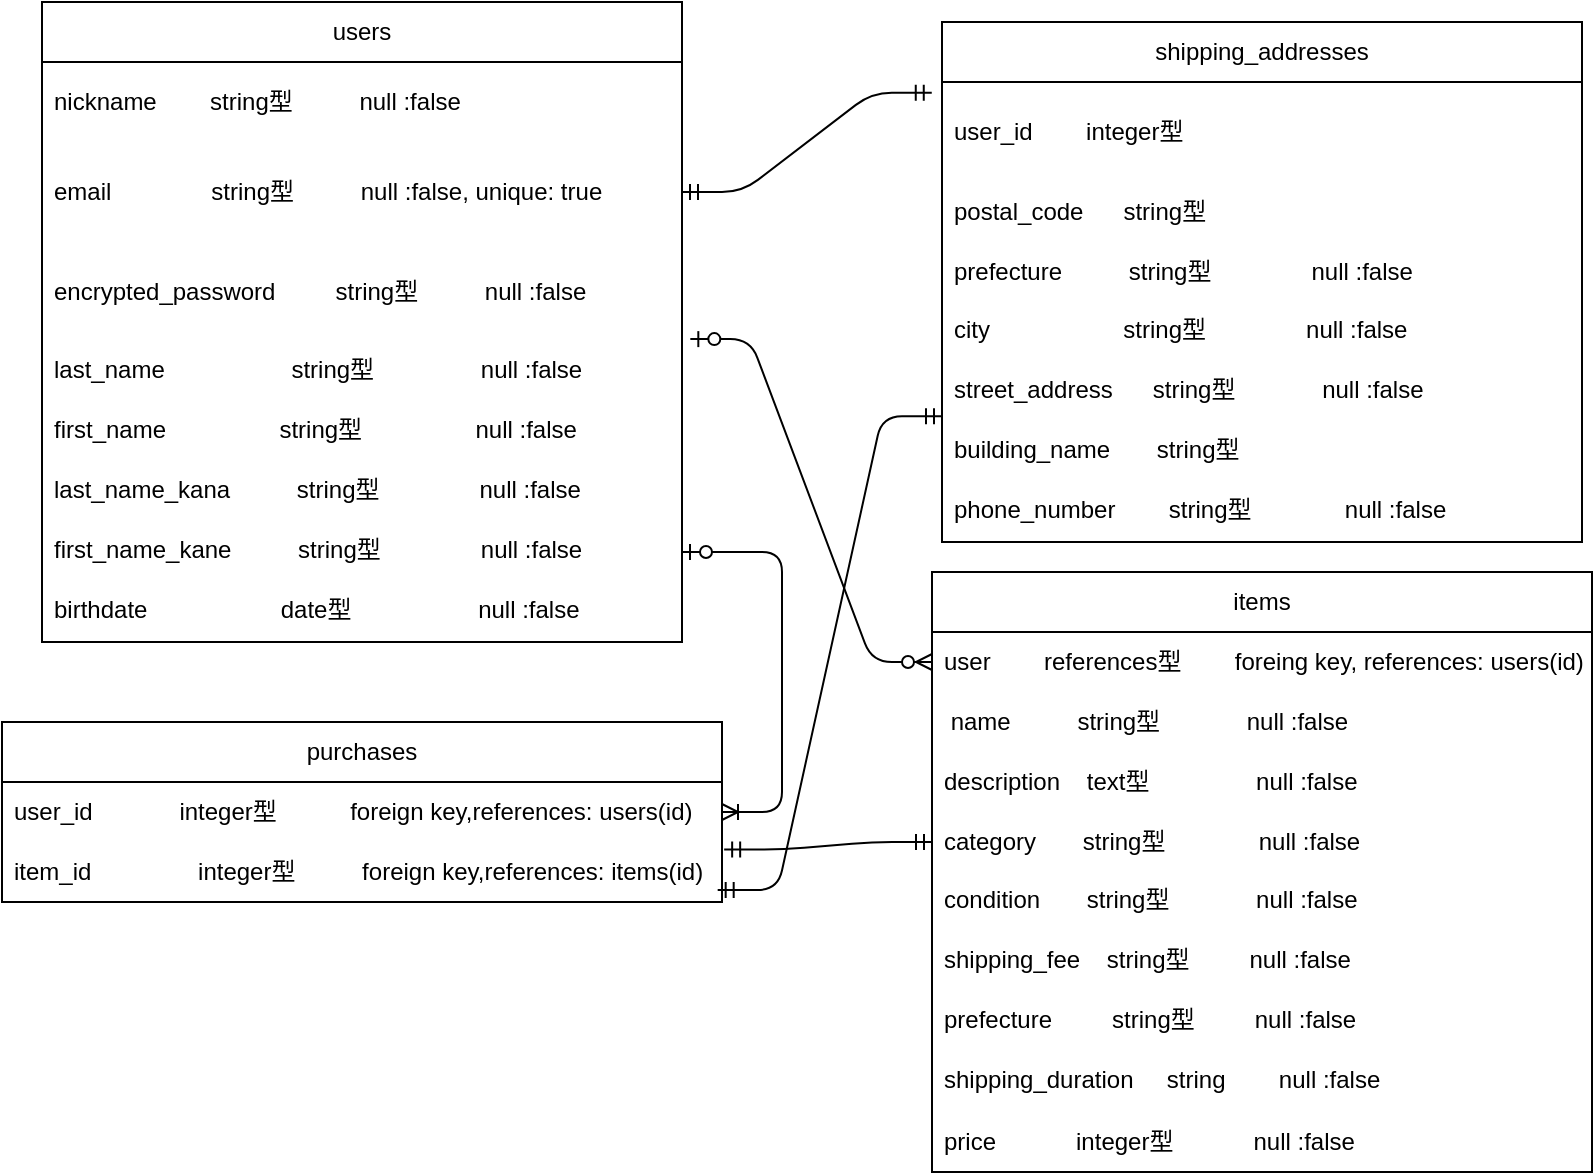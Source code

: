 <mxfile>
    <diagram id="t1-2r7Gye0JG3OHG7v47" name="ページ1">
        <mxGraphModel dx="716" dy="479" grid="1" gridSize="10" guides="1" tooltips="1" connect="1" arrows="1" fold="1" page="1" pageScale="1" pageWidth="827" pageHeight="1169" math="0" shadow="0">
            <root>
                <mxCell id="0"/>
                <mxCell id="1" parent="0"/>
                <mxCell id="iIUPyyHmebFowWRWXByO-1" value="users" style="swimlane;fontStyle=0;childLayout=stackLayout;horizontal=1;startSize=30;horizontalStack=0;resizeParent=1;resizeParentMax=0;resizeLast=0;collapsible=1;marginBottom=0;whiteSpace=wrap;html=1;" parent="1" vertex="1">
                    <mxGeometry x="40" y="90" width="320" height="320" as="geometry"/>
                </mxCell>
                <mxCell id="iIUPyyHmebFowWRWXByO-3" value="nickname&amp;nbsp; &amp;nbsp; &amp;nbsp; &amp;nbsp; string型&amp;nbsp; &amp;nbsp; &amp;nbsp; &amp;nbsp; &amp;nbsp; null :false" style="text;strokeColor=none;fillColor=none;align=left;verticalAlign=middle;spacingLeft=4;spacingRight=4;overflow=hidden;points=[[0,0.5],[1,0.5]];portConstraint=eastwest;rotatable=0;whiteSpace=wrap;html=1;" parent="iIUPyyHmebFowWRWXByO-1" vertex="1">
                    <mxGeometry y="30" width="320" height="40" as="geometry"/>
                </mxCell>
                <mxCell id="iIUPyyHmebFowWRWXByO-5" value="email&amp;nbsp; &amp;nbsp; &amp;nbsp; &amp;nbsp; &amp;nbsp; &amp;nbsp; &amp;nbsp; &amp;nbsp;string型&amp;nbsp; &amp;nbsp; &amp;nbsp; &amp;nbsp; &amp;nbsp; null :false, unique: true" style="text;strokeColor=none;fillColor=none;align=left;verticalAlign=middle;spacingLeft=4;spacingRight=4;overflow=hidden;points=[[0,0.5],[1,0.5]];portConstraint=eastwest;rotatable=0;whiteSpace=wrap;html=1;" parent="iIUPyyHmebFowWRWXByO-1" vertex="1">
                    <mxGeometry y="70" width="320" height="50" as="geometry"/>
                </mxCell>
                <mxCell id="iIUPyyHmebFowWRWXByO-6" value="encrypted_password&amp;nbsp; &amp;nbsp; &amp;nbsp; &amp;nbsp; &amp;nbsp;string型&amp;nbsp; &amp;nbsp; &amp;nbsp; &amp;nbsp; &amp;nbsp; null :false" style="text;strokeColor=none;fillColor=none;align=left;verticalAlign=middle;spacingLeft=4;spacingRight=4;overflow=hidden;points=[[0,0.5],[1,0.5]];portConstraint=eastwest;rotatable=0;whiteSpace=wrap;html=1;" parent="iIUPyyHmebFowWRWXByO-1" vertex="1">
                    <mxGeometry y="120" width="320" height="50" as="geometry"/>
                </mxCell>
                <mxCell id="2" value="last_name                   string型                null :false" style="text;strokeColor=none;fillColor=none;spacingLeft=4;spacingRight=4;overflow=hidden;rotatable=0;points=[[0,0.5],[1,0.5]];portConstraint=eastwest;fontSize=12;" parent="iIUPyyHmebFowWRWXByO-1" vertex="1">
                    <mxGeometry y="170" width="320" height="30" as="geometry"/>
                </mxCell>
                <mxCell id="3" value="first_name                 string型                 null :false" style="text;strokeColor=none;fillColor=none;spacingLeft=4;spacingRight=4;overflow=hidden;rotatable=0;points=[[0,0.5],[1,0.5]];portConstraint=eastwest;fontSize=12;" parent="iIUPyyHmebFowWRWXByO-1" vertex="1">
                    <mxGeometry y="200" width="320" height="30" as="geometry"/>
                </mxCell>
                <mxCell id="4" value="last_name_kana          string型               null :false" style="text;strokeColor=none;fillColor=none;spacingLeft=4;spacingRight=4;overflow=hidden;rotatable=0;points=[[0,0.5],[1,0.5]];portConstraint=eastwest;fontSize=12;" parent="iIUPyyHmebFowWRWXByO-1" vertex="1">
                    <mxGeometry y="230" width="320" height="30" as="geometry"/>
                </mxCell>
                <mxCell id="5" value="first_name_kane          string型               null :false" style="text;strokeColor=none;fillColor=none;spacingLeft=4;spacingRight=4;overflow=hidden;rotatable=0;points=[[0,0.5],[1,0.5]];portConstraint=eastwest;fontSize=12;" parent="iIUPyyHmebFowWRWXByO-1" vertex="1">
                    <mxGeometry y="260" width="320" height="30" as="geometry"/>
                </mxCell>
                <mxCell id="6" value="birthdate                    date型                   null :false" style="text;strokeColor=none;fillColor=none;spacingLeft=4;spacingRight=4;overflow=hidden;rotatable=0;points=[[0,0.5],[1,0.5]];portConstraint=eastwest;fontSize=12;" parent="iIUPyyHmebFowWRWXByO-1" vertex="1">
                    <mxGeometry y="290" width="320" height="30" as="geometry"/>
                </mxCell>
                <mxCell id="zZS-cUGNr6IUuFPSF_HT-1" value="items" style="swimlane;fontStyle=0;childLayout=stackLayout;horizontal=1;startSize=30;horizontalStack=0;resizeParent=1;resizeParentMax=0;resizeLast=0;collapsible=1;marginBottom=0;whiteSpace=wrap;html=1;" parent="1" vertex="1">
                    <mxGeometry x="485" y="375" width="330" height="300" as="geometry"/>
                </mxCell>
                <mxCell id="zZS-cUGNr6IUuFPSF_HT-3" value="user&amp;nbsp; &amp;nbsp; &amp;nbsp; &amp;nbsp; references型&amp;nbsp; &amp;nbsp; &amp;nbsp; &amp;nbsp; foreing key, references: users(id)" style="text;strokeColor=none;fillColor=none;align=left;verticalAlign=middle;spacingLeft=4;spacingRight=4;overflow=hidden;points=[[0,0.5],[1,0.5]];portConstraint=eastwest;rotatable=0;whiteSpace=wrap;html=1;" parent="zZS-cUGNr6IUuFPSF_HT-1" vertex="1">
                    <mxGeometry y="30" width="330" height="30" as="geometry"/>
                </mxCell>
                <mxCell id="zZS-cUGNr6IUuFPSF_HT-4" value="&amp;nbsp;name&amp;nbsp; &amp;nbsp; &amp;nbsp; &amp;nbsp; &amp;nbsp; string型&amp;nbsp; &amp;nbsp; &amp;nbsp; &amp;nbsp; &amp;nbsp; &amp;nbsp; &amp;nbsp;null :false" style="text;strokeColor=none;fillColor=none;align=left;verticalAlign=middle;spacingLeft=4;spacingRight=4;overflow=hidden;points=[[0,0.5],[1,0.5]];portConstraint=eastwest;rotatable=0;whiteSpace=wrap;html=1;" parent="zZS-cUGNr6IUuFPSF_HT-1" vertex="1">
                    <mxGeometry y="60" width="330" height="30" as="geometry"/>
                </mxCell>
                <mxCell id="zZS-cUGNr6IUuFPSF_HT-9" value="description&amp;nbsp; &amp;nbsp; text型&amp;nbsp; &amp;nbsp; &amp;nbsp; &amp;nbsp; &amp;nbsp; &amp;nbsp; &amp;nbsp; &amp;nbsp; null :false" style="text;strokeColor=none;fillColor=none;align=left;verticalAlign=middle;spacingLeft=4;spacingRight=4;overflow=hidden;points=[[0,0.5],[1,0.5]];portConstraint=eastwest;rotatable=0;whiteSpace=wrap;html=1;" parent="zZS-cUGNr6IUuFPSF_HT-1" vertex="1">
                    <mxGeometry y="90" width="330" height="30" as="geometry"/>
                </mxCell>
                <mxCell id="zZS-cUGNr6IUuFPSF_HT-12" value="category&amp;nbsp; &amp;nbsp; &amp;nbsp; &amp;nbsp;string型&amp;nbsp; &amp;nbsp; &amp;nbsp; &amp;nbsp; &amp;nbsp; &amp;nbsp; &amp;nbsp; null :false" style="text;strokeColor=none;fillColor=none;align=left;verticalAlign=middle;spacingLeft=4;spacingRight=4;overflow=hidden;points=[[0,0.5],[1,0.5]];portConstraint=eastwest;rotatable=0;whiteSpace=wrap;html=1;" parent="zZS-cUGNr6IUuFPSF_HT-1" vertex="1">
                    <mxGeometry y="120" width="330" height="30" as="geometry"/>
                </mxCell>
                <mxCell id="16" value="condition       string型             null :false" style="text;strokeColor=none;fillColor=none;spacingLeft=4;spacingRight=4;overflow=hidden;rotatable=0;points=[[0,0.5],[1,0.5]];portConstraint=eastwest;fontSize=12;" vertex="1" parent="zZS-cUGNr6IUuFPSF_HT-1">
                    <mxGeometry y="150" width="330" height="30" as="geometry"/>
                </mxCell>
                <mxCell id="17" value="shipping_fee    string型         null :false" style="text;strokeColor=none;fillColor=none;spacingLeft=4;spacingRight=4;overflow=hidden;rotatable=0;points=[[0,0.5],[1,0.5]];portConstraint=eastwest;fontSize=12;" vertex="1" parent="zZS-cUGNr6IUuFPSF_HT-1">
                    <mxGeometry y="180" width="330" height="30" as="geometry"/>
                </mxCell>
                <mxCell id="19" value="prefecture         string型         null :false" style="text;strokeColor=none;fillColor=none;spacingLeft=4;spacingRight=4;overflow=hidden;rotatable=0;points=[[0,0.5],[1,0.5]];portConstraint=eastwest;fontSize=12;" vertex="1" parent="zZS-cUGNr6IUuFPSF_HT-1">
                    <mxGeometry y="210" width="330" height="30" as="geometry"/>
                </mxCell>
                <mxCell id="18" value="shipping_duration     string        null :false" style="text;strokeColor=none;fillColor=none;spacingLeft=4;spacingRight=4;overflow=hidden;rotatable=0;points=[[0,0.5],[1,0.5]];portConstraint=eastwest;fontSize=12;" vertex="1" parent="zZS-cUGNr6IUuFPSF_HT-1">
                    <mxGeometry y="240" width="330" height="30" as="geometry"/>
                </mxCell>
                <mxCell id="zZS-cUGNr6IUuFPSF_HT-11" value="price&amp;nbsp; &amp;nbsp; &amp;nbsp; &amp;nbsp; &amp;nbsp; &amp;nbsp; integer型&amp;nbsp; &amp;nbsp; &amp;nbsp; &amp;nbsp; &amp;nbsp; &amp;nbsp; null :false" style="text;strokeColor=none;fillColor=none;align=left;verticalAlign=middle;spacingLeft=4;spacingRight=4;overflow=hidden;points=[[0,0.5],[1,0.5]];portConstraint=eastwest;rotatable=0;whiteSpace=wrap;html=1;" parent="zZS-cUGNr6IUuFPSF_HT-1" vertex="1">
                    <mxGeometry y="270" width="330" height="30" as="geometry"/>
                </mxCell>
                <mxCell id="zZS-cUGNr6IUuFPSF_HT-14" value="purchases" style="swimlane;fontStyle=0;childLayout=stackLayout;horizontal=1;startSize=30;horizontalStack=0;resizeParent=1;resizeParentMax=0;resizeLast=0;collapsible=1;marginBottom=0;whiteSpace=wrap;html=1;" parent="1" vertex="1">
                    <mxGeometry x="20" y="450" width="360" height="90" as="geometry"/>
                </mxCell>
                <mxCell id="zZS-cUGNr6IUuFPSF_HT-16" value="user_id&amp;nbsp; &amp;nbsp; &amp;nbsp; &amp;nbsp; &amp;nbsp; &amp;nbsp; &amp;nbsp;integer型&amp;nbsp; &amp;nbsp; &amp;nbsp; &amp;nbsp; &amp;nbsp; &amp;nbsp;foreign key,references: users(id)" style="text;strokeColor=none;fillColor=none;align=left;verticalAlign=middle;spacingLeft=4;spacingRight=4;overflow=hidden;points=[[0,0.5],[1,0.5]];portConstraint=eastwest;rotatable=0;whiteSpace=wrap;html=1;" parent="zZS-cUGNr6IUuFPSF_HT-14" vertex="1">
                    <mxGeometry y="30" width="360" height="30" as="geometry"/>
                </mxCell>
                <mxCell id="zZS-cUGNr6IUuFPSF_HT-17" value="item_id&amp;nbsp; &amp;nbsp; &amp;nbsp; &amp;nbsp; &amp;nbsp; &amp;nbsp; &amp;nbsp; &amp;nbsp; integer型&amp;nbsp; &amp;nbsp; &amp;nbsp; &amp;nbsp; &amp;nbsp; foreign key,references: items(id)" style="text;strokeColor=none;fillColor=none;align=left;verticalAlign=middle;spacingLeft=4;spacingRight=4;overflow=hidden;points=[[0,0.5],[1,0.5]];portConstraint=eastwest;rotatable=0;whiteSpace=wrap;html=1;" parent="zZS-cUGNr6IUuFPSF_HT-14" vertex="1">
                    <mxGeometry y="60" width="360" height="30" as="geometry"/>
                </mxCell>
                <mxCell id="zZS-cUGNr6IUuFPSF_HT-22" value="shipping_addresses" style="swimlane;fontStyle=0;childLayout=stackLayout;horizontal=1;startSize=30;horizontalStack=0;resizeParent=1;resizeParentMax=0;resizeLast=0;collapsible=1;marginBottom=0;whiteSpace=wrap;html=1;" parent="1" vertex="1">
                    <mxGeometry x="490" y="100" width="320" height="260" as="geometry"/>
                </mxCell>
                <mxCell id="zZS-cUGNr6IUuFPSF_HT-24" value="user_id&amp;nbsp; &amp;nbsp; &amp;nbsp; &amp;nbsp; integer型&amp;nbsp; &amp;nbsp;&amp;nbsp;" style="text;strokeColor=none;fillColor=none;align=left;verticalAlign=middle;spacingLeft=4;spacingRight=4;overflow=hidden;points=[[0,0.5],[1,0.5]];portConstraint=eastwest;rotatable=0;whiteSpace=wrap;html=1;" parent="zZS-cUGNr6IUuFPSF_HT-22" vertex="1">
                    <mxGeometry y="30" width="320" height="50" as="geometry"/>
                </mxCell>
                <mxCell id="zZS-cUGNr6IUuFPSF_HT-26" value="postal_code&amp;nbsp; &amp;nbsp; &amp;nbsp; string型" style="text;strokeColor=none;fillColor=none;align=left;verticalAlign=middle;spacingLeft=4;spacingRight=4;overflow=hidden;points=[[0,0.5],[1,0.5]];portConstraint=eastwest;rotatable=0;whiteSpace=wrap;html=1;" parent="zZS-cUGNr6IUuFPSF_HT-22" vertex="1">
                    <mxGeometry y="80" width="320" height="30" as="geometry"/>
                </mxCell>
                <mxCell id="zZS-cUGNr6IUuFPSF_HT-25" value="prefecture&amp;nbsp; &amp;nbsp; &amp;nbsp; &amp;nbsp; &amp;nbsp; string型&amp;nbsp; &amp;nbsp; &amp;nbsp; &amp;nbsp; &amp;nbsp; &amp;nbsp; &amp;nbsp; &amp;nbsp;null :false" style="text;strokeColor=none;fillColor=none;align=left;verticalAlign=middle;spacingLeft=4;spacingRight=4;overflow=hidden;points=[[0,0.5],[1,0.5]];portConstraint=eastwest;rotatable=0;whiteSpace=wrap;html=1;" parent="zZS-cUGNr6IUuFPSF_HT-22" vertex="1">
                    <mxGeometry y="110" width="320" height="30" as="geometry"/>
                </mxCell>
                <mxCell id="7" value="city                    string型               null :false" style="text;strokeColor=none;fillColor=none;spacingLeft=4;spacingRight=4;overflow=hidden;rotatable=0;points=[[0,0.5],[1,0.5]];portConstraint=eastwest;fontSize=12;" parent="zZS-cUGNr6IUuFPSF_HT-22" vertex="1">
                    <mxGeometry y="140" width="320" height="30" as="geometry"/>
                </mxCell>
                <mxCell id="9" value="street_address      string型             null :false" style="text;strokeColor=none;fillColor=none;spacingLeft=4;spacingRight=4;overflow=hidden;rotatable=0;points=[[0,0.5],[1,0.5]];portConstraint=eastwest;fontSize=12;" parent="zZS-cUGNr6IUuFPSF_HT-22" vertex="1">
                    <mxGeometry y="170" width="320" height="30" as="geometry"/>
                </mxCell>
                <mxCell id="10" value="building_name       string型        " style="text;strokeColor=none;fillColor=none;spacingLeft=4;spacingRight=4;overflow=hidden;rotatable=0;points=[[0,0.5],[1,0.5]];portConstraint=eastwest;fontSize=12;" parent="zZS-cUGNr6IUuFPSF_HT-22" vertex="1">
                    <mxGeometry y="200" width="320" height="30" as="geometry"/>
                </mxCell>
                <mxCell id="8" value="phone_number        string型              null :false" style="text;strokeColor=none;fillColor=none;spacingLeft=4;spacingRight=4;overflow=hidden;rotatable=0;points=[[0,0.5],[1,0.5]];portConstraint=eastwest;fontSize=12;" parent="zZS-cUGNr6IUuFPSF_HT-22" vertex="1">
                    <mxGeometry y="230" width="320" height="30" as="geometry"/>
                </mxCell>
                <mxCell id="11" value="" style="edgeStyle=entityRelationEdgeStyle;fontSize=12;html=1;endArrow=ERzeroToMany;startArrow=ERzeroToOne;entryX=0;entryY=0.5;entryDx=0;entryDy=0;exitX=1.013;exitY=-0.048;exitDx=0;exitDy=0;exitPerimeter=0;" parent="1" source="2" target="zZS-cUGNr6IUuFPSF_HT-3" edge="1">
                    <mxGeometry width="100" height="100" relative="1" as="geometry">
                        <mxPoint x="370" y="100" as="sourcePoint"/>
                        <mxPoint x="420" y="250" as="targetPoint"/>
                    </mxGeometry>
                </mxCell>
                <mxCell id="12" value="" style="edgeStyle=entityRelationEdgeStyle;fontSize=12;html=1;endArrow=ERoneToMany;startArrow=ERzeroToOne;exitX=1;exitY=0.5;exitDx=0;exitDy=0;" parent="1" source="5" target="zZS-cUGNr6IUuFPSF_HT-14" edge="1">
                    <mxGeometry width="100" height="100" relative="1" as="geometry">
                        <mxPoint x="380" y="370" as="sourcePoint"/>
                        <mxPoint x="20" y="510" as="targetPoint"/>
                    </mxGeometry>
                </mxCell>
                <mxCell id="13" value="" style="edgeStyle=entityRelationEdgeStyle;fontSize=12;html=1;endArrow=ERmandOne;startArrow=ERmandOne;exitX=1;exitY=0.5;exitDx=0;exitDy=0;entryX=-0.016;entryY=0.107;entryDx=0;entryDy=0;entryPerimeter=0;" parent="1" source="iIUPyyHmebFowWRWXByO-5" target="zZS-cUGNr6IUuFPSF_HT-24" edge="1">
                    <mxGeometry width="100" height="100" relative="1" as="geometry">
                        <mxPoint x="530" y="370" as="sourcePoint"/>
                        <mxPoint x="630" y="270" as="targetPoint"/>
                    </mxGeometry>
                </mxCell>
                <mxCell id="14" value="" style="edgeStyle=entityRelationEdgeStyle;fontSize=12;html=1;endArrow=ERmandOne;startArrow=ERmandOne;entryX=0;entryY=0.5;entryDx=0;entryDy=0;exitX=1.003;exitY=0.124;exitDx=0;exitDy=0;exitPerimeter=0;" parent="1" source="zZS-cUGNr6IUuFPSF_HT-17" edge="1">
                    <mxGeometry width="100" height="100" relative="1" as="geometry">
                        <mxPoint x="380" y="555" as="sourcePoint"/>
                        <mxPoint x="485" y="510" as="targetPoint"/>
                    </mxGeometry>
                </mxCell>
                <mxCell id="15" value="" style="edgeStyle=entityRelationEdgeStyle;fontSize=12;html=1;endArrow=ERmandOne;startArrow=ERmandOne;entryX=0;entryY=-0.095;entryDx=0;entryDy=0;entryPerimeter=0;exitX=0.994;exitY=-0.2;exitDx=0;exitDy=0;exitPerimeter=0;" parent="1" target="10" edge="1">
                    <mxGeometry width="100" height="100" relative="1" as="geometry">
                        <mxPoint x="377.84" y="534" as="sourcePoint"/>
                        <mxPoint x="570" y="330" as="targetPoint"/>
                    </mxGeometry>
                </mxCell>
            </root>
        </mxGraphModel>
    </diagram>
    <diagram id="Q_fPDGpRA5xcYw0-9EsA" name="ページ2">
        <mxGraphModel dx="322" dy="467" grid="1" gridSize="10" guides="1" tooltips="1" connect="1" arrows="1" fold="1" page="1" pageScale="1" pageWidth="827" pageHeight="1169" math="0" shadow="0">
            <root>
                <mxCell id="0"/>
                <mxCell id="1" parent="0"/>
            </root>
        </mxGraphModel>
    </diagram>
</mxfile>